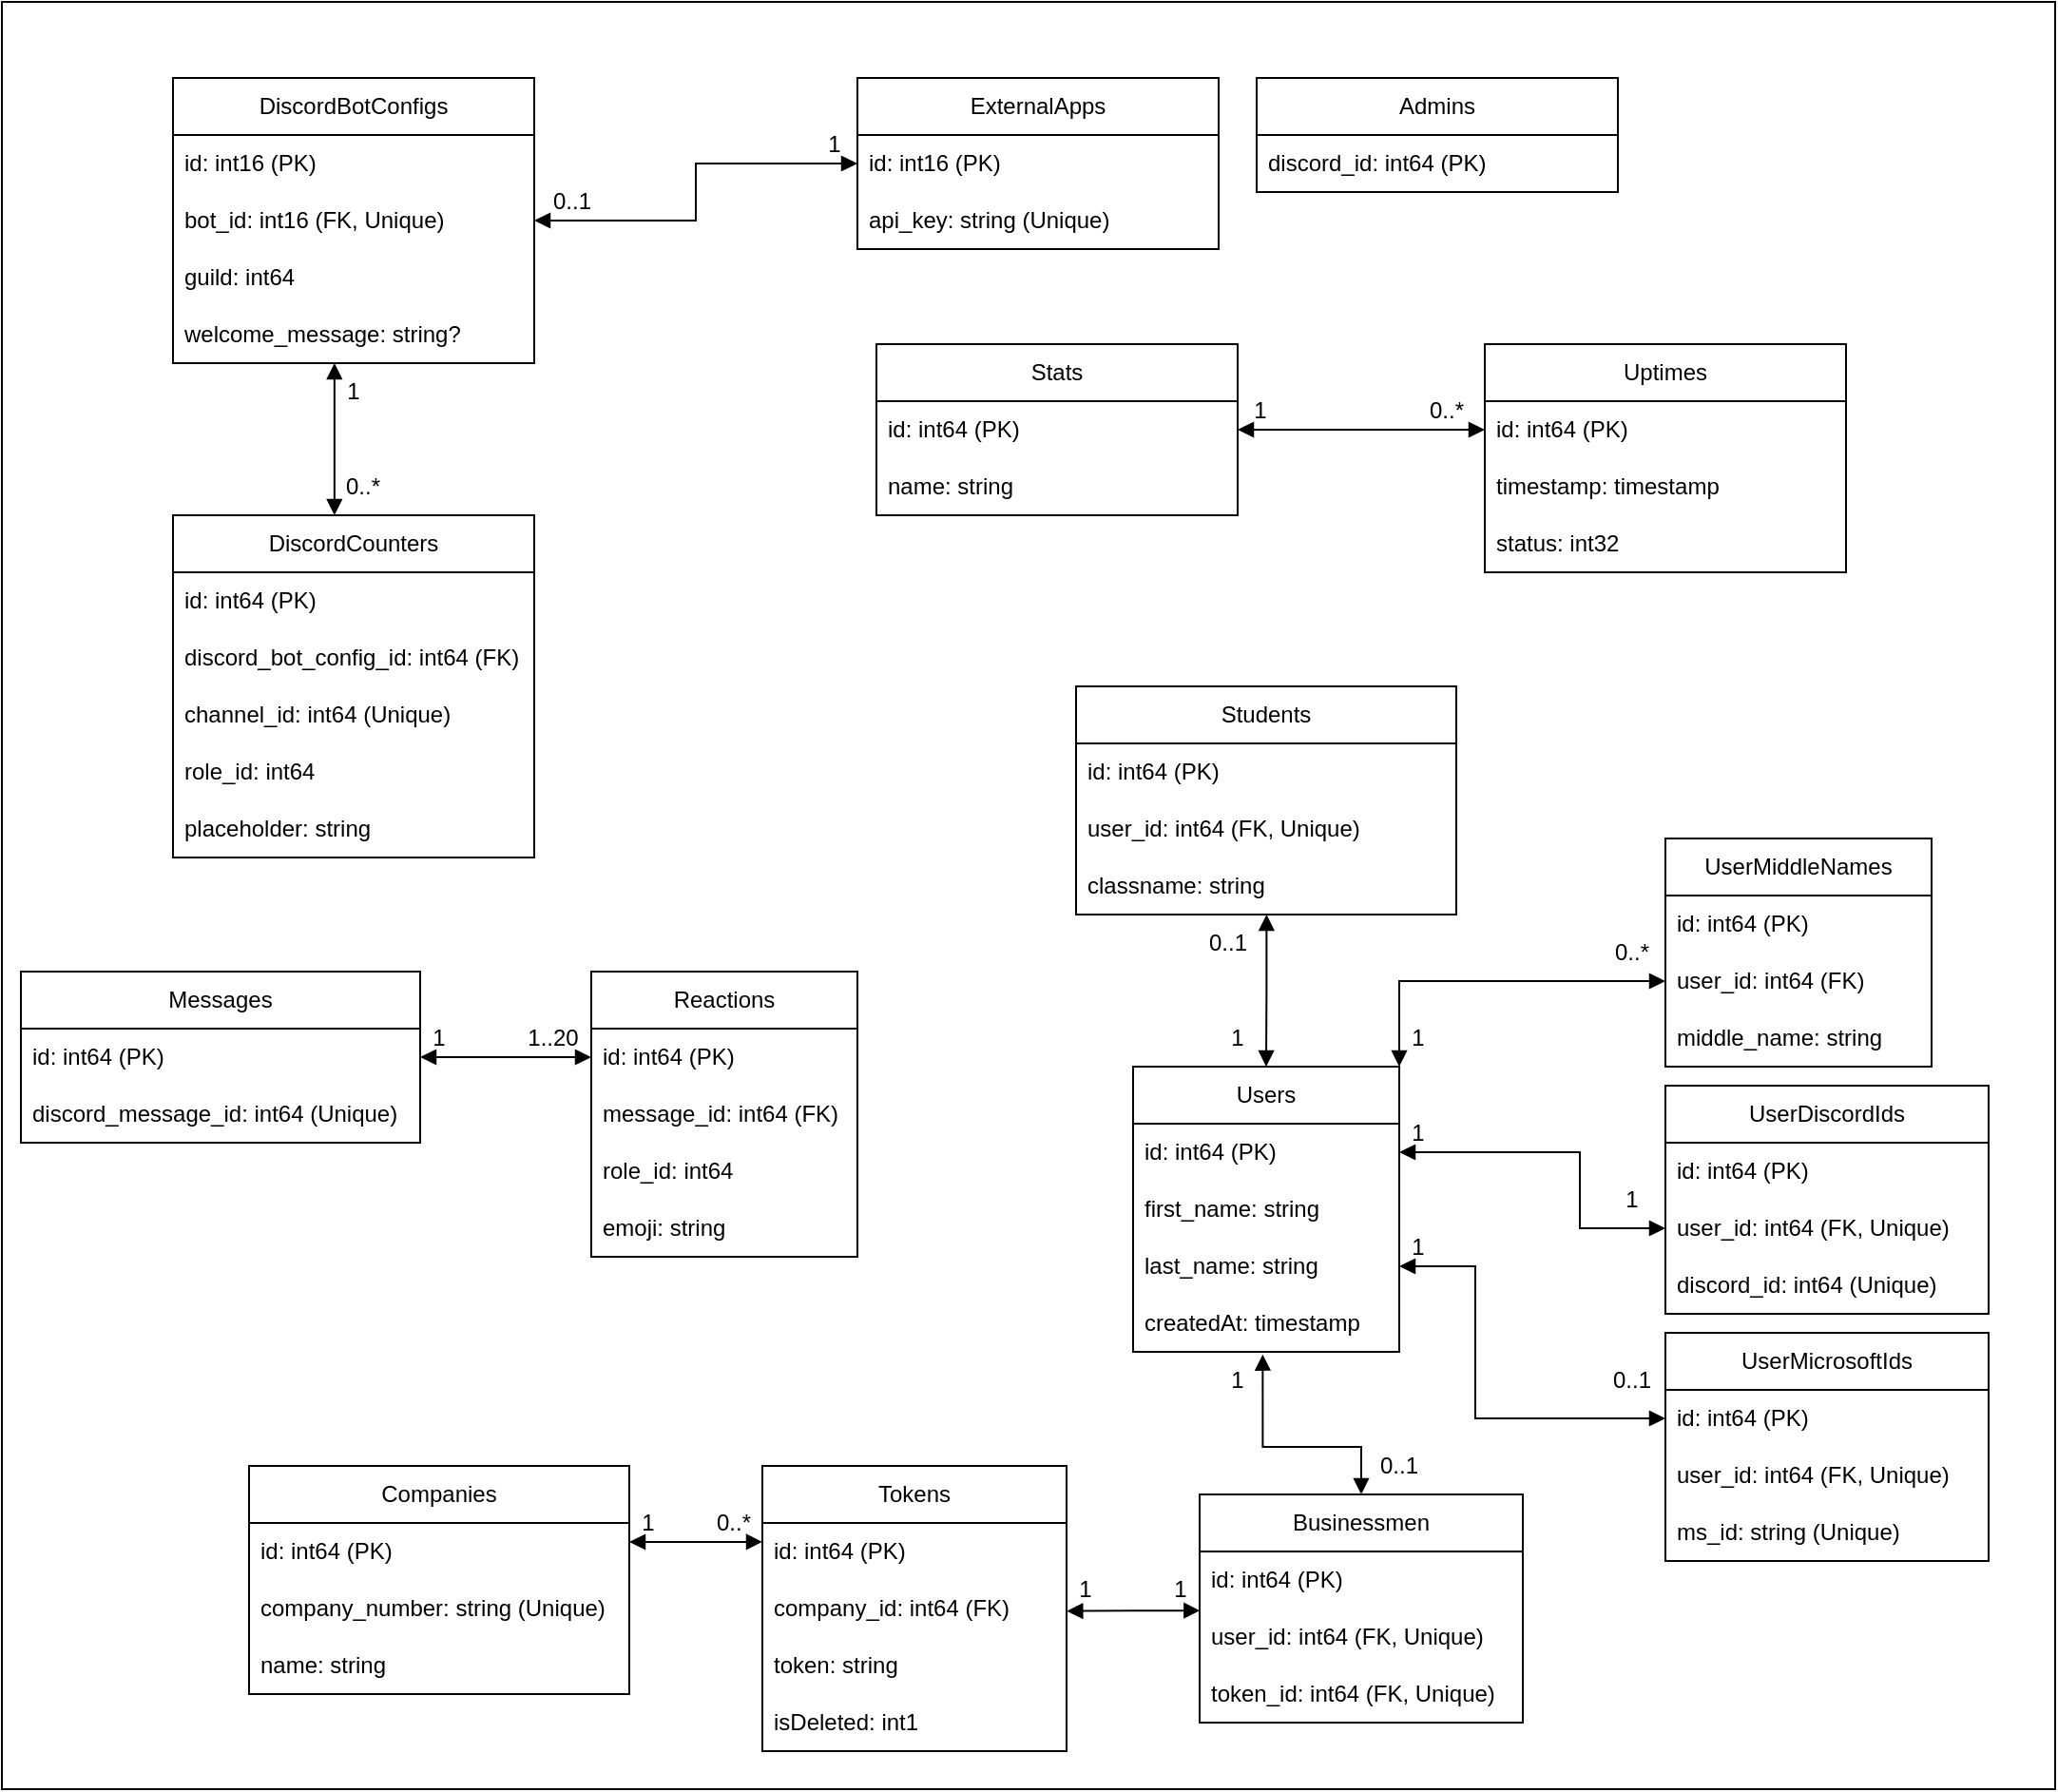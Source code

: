 <mxfile version="24.7.8">
  <diagram id="C5RBs43oDa-KdzZeNtuy" name="Page-1">
    <mxGraphModel dx="1793" dy="1045" grid="1" gridSize="10" guides="1" tooltips="1" connect="1" arrows="1" fold="1" page="1" pageScale="1" pageWidth="827" pageHeight="1169" math="0" shadow="0">
      <root>
        <mxCell id="WIyWlLk6GJQsqaUBKTNV-0" />
        <mxCell id="WIyWlLk6GJQsqaUBKTNV-1" parent="WIyWlLk6GJQsqaUBKTNV-0" />
        <mxCell id="kIU9_-_J0z3s3uUPVniL-8" value="" style="group" vertex="1" connectable="0" parent="WIyWlLk6GJQsqaUBKTNV-1">
          <mxGeometry width="1080" height="940" as="geometry" />
        </mxCell>
        <mxCell id="kIU9_-_J0z3s3uUPVniL-7" value="" style="rounded=0;whiteSpace=wrap;html=1;movable=1;resizable=1;rotatable=1;deletable=1;editable=1;locked=0;connectable=1;" vertex="1" parent="kIU9_-_J0z3s3uUPVniL-8">
          <mxGeometry width="1080" height="940" as="geometry" />
        </mxCell>
        <mxCell id="j6Cu4bJi-iewZLwyGf81-4" value="DiscordBotConfigs" style="swimlane;fontStyle=0;childLayout=stackLayout;horizontal=1;startSize=30;horizontalStack=0;resizeParent=1;resizeParentMax=0;resizeLast=0;collapsible=1;marginBottom=0;whiteSpace=wrap;html=1;movable=1;resizable=1;rotatable=1;deletable=1;editable=1;locked=0;connectable=1;" parent="kIU9_-_J0z3s3uUPVniL-8" vertex="1">
          <mxGeometry x="90" y="40" width="190" height="150" as="geometry" />
        </mxCell>
        <mxCell id="pV0bqbgb6ALePPoNwosy-52" value="id: int16 (PK)" style="text;strokeColor=none;fillColor=none;align=left;verticalAlign=middle;spacingLeft=4;spacingRight=4;overflow=hidden;points=[[0,0.5],[1,0.5]];portConstraint=eastwest;rotatable=1;whiteSpace=wrap;html=1;movable=1;resizable=1;deletable=1;editable=1;locked=0;connectable=1;" parent="j6Cu4bJi-iewZLwyGf81-4" vertex="1">
          <mxGeometry y="30" width="190" height="30" as="geometry" />
        </mxCell>
        <mxCell id="j6Cu4bJi-iewZLwyGf81-14" value="bot_id: int16 (FK, Unique)" style="text;strokeColor=none;fillColor=none;align=left;verticalAlign=middle;spacingLeft=4;spacingRight=4;overflow=hidden;points=[[0,0.5],[1,0.5]];portConstraint=eastwest;rotatable=1;whiteSpace=wrap;html=1;movable=1;resizable=1;deletable=1;editable=1;locked=0;connectable=1;" parent="j6Cu4bJi-iewZLwyGf81-4" vertex="1">
          <mxGeometry y="60" width="190" height="30" as="geometry" />
        </mxCell>
        <mxCell id="j6Cu4bJi-iewZLwyGf81-5" value="guild: int64" style="text;strokeColor=none;fillColor=none;align=left;verticalAlign=middle;spacingLeft=4;spacingRight=4;overflow=hidden;points=[[0,0.5],[1,0.5]];portConstraint=eastwest;rotatable=1;whiteSpace=wrap;html=1;movable=1;resizable=1;deletable=1;editable=1;locked=0;connectable=1;" parent="j6Cu4bJi-iewZLwyGf81-4" vertex="1">
          <mxGeometry y="90" width="190" height="30" as="geometry" />
        </mxCell>
        <mxCell id="j6Cu4bJi-iewZLwyGf81-19" value="welcome_message: string?" style="text;strokeColor=none;fillColor=none;align=left;verticalAlign=middle;spacingLeft=4;spacingRight=4;overflow=hidden;points=[[0,0.5],[1,0.5]];portConstraint=eastwest;rotatable=1;whiteSpace=wrap;html=1;movable=1;resizable=1;deletable=1;editable=1;locked=0;connectable=1;" parent="j6Cu4bJi-iewZLwyGf81-4" vertex="1">
          <mxGeometry y="120" width="190" height="30" as="geometry" />
        </mxCell>
        <mxCell id="j6Cu4bJi-iewZLwyGf81-8" value="ExternalApps" style="swimlane;fontStyle=0;childLayout=stackLayout;horizontal=1;startSize=30;horizontalStack=0;resizeParent=1;resizeParentMax=0;resizeLast=0;collapsible=1;marginBottom=0;whiteSpace=wrap;html=1;movable=1;resizable=1;rotatable=1;deletable=1;editable=1;locked=0;connectable=1;" parent="kIU9_-_J0z3s3uUPVniL-8" vertex="1">
          <mxGeometry x="450" y="40" width="190" height="90" as="geometry" />
        </mxCell>
        <mxCell id="j6Cu4bJi-iewZLwyGf81-10" value="id: int16 (PK)" style="text;strokeColor=none;fillColor=none;align=left;verticalAlign=middle;spacingLeft=4;spacingRight=4;overflow=hidden;points=[[0,0.5],[1,0.5]];portConstraint=eastwest;rotatable=1;whiteSpace=wrap;html=1;movable=1;resizable=1;deletable=1;editable=1;locked=0;connectable=1;" parent="j6Cu4bJi-iewZLwyGf81-8" vertex="1">
          <mxGeometry y="30" width="190" height="30" as="geometry" />
        </mxCell>
        <mxCell id="j6Cu4bJi-iewZLwyGf81-18" value="api_key: string (Unique)" style="text;strokeColor=none;fillColor=none;align=left;verticalAlign=middle;spacingLeft=4;spacingRight=4;overflow=hidden;points=[[0,0.5],[1,0.5]];portConstraint=eastwest;rotatable=1;whiteSpace=wrap;html=1;movable=1;resizable=1;deletable=1;editable=1;locked=0;connectable=1;" parent="j6Cu4bJi-iewZLwyGf81-8" vertex="1">
          <mxGeometry y="60" width="190" height="30" as="geometry" />
        </mxCell>
        <mxCell id="j6Cu4bJi-iewZLwyGf81-15" style="edgeStyle=orthogonalEdgeStyle;rounded=0;orthogonalLoop=1;jettySize=auto;html=1;exitX=1;exitY=0.5;exitDx=0;exitDy=0;entryX=0;entryY=0.5;entryDx=0;entryDy=0;startArrow=block;startFill=1;endArrow=block;endFill=1;movable=1;resizable=1;rotatable=1;deletable=1;editable=1;locked=0;connectable=1;" parent="kIU9_-_J0z3s3uUPVniL-8" source="j6Cu4bJi-iewZLwyGf81-14" target="j6Cu4bJi-iewZLwyGf81-10" edge="1">
          <mxGeometry relative="1" as="geometry" />
        </mxCell>
        <mxCell id="j6Cu4bJi-iewZLwyGf81-16" value="0..1" style="text;html=1;align=center;verticalAlign=middle;whiteSpace=wrap;rounded=0;movable=1;resizable=1;rotatable=1;deletable=1;editable=1;locked=0;connectable=1;" parent="kIU9_-_J0z3s3uUPVniL-8" vertex="1">
          <mxGeometry x="280" y="90" width="40" height="30" as="geometry" />
        </mxCell>
        <mxCell id="j6Cu4bJi-iewZLwyGf81-17" value="1" style="text;html=1;align=center;verticalAlign=middle;whiteSpace=wrap;rounded=0;movable=1;resizable=1;rotatable=1;deletable=1;editable=1;locked=0;connectable=1;" parent="kIU9_-_J0z3s3uUPVniL-8" vertex="1">
          <mxGeometry x="426" y="60" width="24" height="30" as="geometry" />
        </mxCell>
        <mxCell id="j6Cu4bJi-iewZLwyGf81-20" value="Students" style="swimlane;fontStyle=0;childLayout=stackLayout;horizontal=1;startSize=30;horizontalStack=0;resizeParent=1;resizeParentMax=0;resizeLast=0;collapsible=1;marginBottom=0;whiteSpace=wrap;html=1;movable=1;resizable=1;rotatable=1;deletable=1;editable=1;locked=0;connectable=1;" parent="kIU9_-_J0z3s3uUPVniL-8" vertex="1">
          <mxGeometry x="565" y="360" width="200" height="120" as="geometry" />
        </mxCell>
        <mxCell id="j6Cu4bJi-iewZLwyGf81-21" value="id: int64 (PK)" style="text;strokeColor=none;fillColor=none;align=left;verticalAlign=middle;spacingLeft=4;spacingRight=4;overflow=hidden;points=[[0,0.5],[1,0.5]];portConstraint=eastwest;rotatable=1;whiteSpace=wrap;html=1;movable=1;resizable=1;deletable=1;editable=1;locked=0;connectable=1;" parent="j6Cu4bJi-iewZLwyGf81-20" vertex="1">
          <mxGeometry y="30" width="200" height="30" as="geometry" />
        </mxCell>
        <mxCell id="pV0bqbgb6ALePPoNwosy-53" value="user_id: int64 (FK, Unique)" style="text;strokeColor=none;fillColor=none;align=left;verticalAlign=middle;spacingLeft=4;spacingRight=4;overflow=hidden;points=[[0,0.5],[1,0.5]];portConstraint=eastwest;rotatable=1;whiteSpace=wrap;html=1;movable=1;resizable=1;deletable=1;editable=1;locked=0;connectable=1;" parent="j6Cu4bJi-iewZLwyGf81-20" vertex="1">
          <mxGeometry y="60" width="200" height="30" as="geometry" />
        </mxCell>
        <mxCell id="j6Cu4bJi-iewZLwyGf81-22" value="classname: string" style="text;strokeColor=none;fillColor=none;align=left;verticalAlign=middle;spacingLeft=4;spacingRight=4;overflow=hidden;points=[[0,0.5],[1,0.5]];portConstraint=eastwest;rotatable=1;whiteSpace=wrap;html=1;movable=1;resizable=1;deletable=1;editable=1;locked=0;connectable=1;" parent="j6Cu4bJi-iewZLwyGf81-20" vertex="1">
          <mxGeometry y="90" width="200" height="30" as="geometry" />
        </mxCell>
        <mxCell id="hX-AtoLMKhMo5tliIMxX-0" value="Reactions" style="swimlane;fontStyle=0;childLayout=stackLayout;horizontal=1;startSize=30;horizontalStack=0;resizeParent=1;resizeParentMax=0;resizeLast=0;collapsible=1;marginBottom=0;whiteSpace=wrap;html=1;movable=1;resizable=1;rotatable=1;deletable=1;editable=1;locked=0;connectable=1;" parent="kIU9_-_J0z3s3uUPVniL-8" vertex="1">
          <mxGeometry x="310" y="510" width="140" height="150" as="geometry" />
        </mxCell>
        <mxCell id="hX-AtoLMKhMo5tliIMxX-8" value="id: int64 (PK)" style="text;strokeColor=none;fillColor=none;align=left;verticalAlign=middle;spacingLeft=4;spacingRight=4;overflow=hidden;points=[[0,0.5],[1,0.5]];portConstraint=eastwest;rotatable=1;whiteSpace=wrap;html=1;movable=1;resizable=1;deletable=1;editable=1;locked=0;connectable=1;" parent="hX-AtoLMKhMo5tliIMxX-0" vertex="1">
          <mxGeometry y="30" width="140" height="30" as="geometry" />
        </mxCell>
        <mxCell id="pV0bqbgb6ALePPoNwosy-54" value="message_id: int64 (FK)" style="text;strokeColor=none;fillColor=none;align=left;verticalAlign=middle;spacingLeft=4;spacingRight=4;overflow=hidden;points=[[0,0.5],[1,0.5]];portConstraint=eastwest;rotatable=1;whiteSpace=wrap;html=1;movable=1;resizable=1;deletable=1;editable=1;locked=0;connectable=1;" parent="hX-AtoLMKhMo5tliIMxX-0" vertex="1">
          <mxGeometry y="60" width="140" height="30" as="geometry" />
        </mxCell>
        <mxCell id="pV0bqbgb6ALePPoNwosy-49" value="role_id: int64" style="text;strokeColor=none;fillColor=none;align=left;verticalAlign=middle;spacingLeft=4;spacingRight=4;overflow=hidden;points=[[0,0.5],[1,0.5]];portConstraint=eastwest;rotatable=1;whiteSpace=wrap;html=1;movable=1;resizable=1;deletable=1;editable=1;locked=0;connectable=1;" parent="hX-AtoLMKhMo5tliIMxX-0" vertex="1">
          <mxGeometry y="90" width="140" height="30" as="geometry" />
        </mxCell>
        <mxCell id="hX-AtoLMKhMo5tliIMxX-1" value="emoji: string" style="text;strokeColor=none;fillColor=none;align=left;verticalAlign=middle;spacingLeft=4;spacingRight=4;overflow=hidden;points=[[0,0.5],[1,0.5]];portConstraint=eastwest;rotatable=1;whiteSpace=wrap;html=1;movable=1;resizable=1;deletable=1;editable=1;locked=0;connectable=1;" parent="hX-AtoLMKhMo5tliIMxX-0" vertex="1">
          <mxGeometry y="120" width="140" height="30" as="geometry" />
        </mxCell>
        <mxCell id="hX-AtoLMKhMo5tliIMxX-9" style="edgeStyle=orthogonalEdgeStyle;rounded=0;orthogonalLoop=1;jettySize=auto;html=1;entryX=1;entryY=0.5;entryDx=0;entryDy=0;exitX=0;exitY=0.5;exitDx=0;exitDy=0;endArrow=block;endFill=1;startArrow=block;startFill=1;movable=1;resizable=1;rotatable=1;deletable=1;editable=1;locked=0;connectable=1;" parent="kIU9_-_J0z3s3uUPVniL-8" source="hX-AtoLMKhMo5tliIMxX-8" target="pV0bqbgb6ALePPoNwosy-42" edge="1">
          <mxGeometry relative="1" as="geometry">
            <mxPoint x="310" y="645" as="sourcePoint" />
            <mxPoint x="240" y="555" as="targetPoint" />
          </mxGeometry>
        </mxCell>
        <mxCell id="hX-AtoLMKhMo5tliIMxX-17" value="Companies" style="swimlane;fontStyle=0;childLayout=stackLayout;horizontal=1;startSize=30;horizontalStack=0;resizeParent=1;resizeParentMax=0;resizeLast=0;collapsible=1;marginBottom=0;whiteSpace=wrap;html=1;movable=1;resizable=1;rotatable=1;deletable=1;editable=1;locked=0;connectable=1;" parent="kIU9_-_J0z3s3uUPVniL-8" vertex="1">
          <mxGeometry x="130" y="770" width="200" height="120" as="geometry" />
        </mxCell>
        <mxCell id="hX-AtoLMKhMo5tliIMxX-18" value="id: int64 (PK)" style="text;strokeColor=none;fillColor=none;align=left;verticalAlign=middle;spacingLeft=4;spacingRight=4;overflow=hidden;points=[[0,0.5],[1,0.5]];portConstraint=eastwest;rotatable=1;whiteSpace=wrap;html=1;movable=1;resizable=1;deletable=1;editable=1;locked=0;connectable=1;" parent="hX-AtoLMKhMo5tliIMxX-17" vertex="1">
          <mxGeometry y="30" width="200" height="30" as="geometry" />
        </mxCell>
        <mxCell id="hX-AtoLMKhMo5tliIMxX-20" value="company_number: string (Unique)" style="text;strokeColor=none;fillColor=none;align=left;verticalAlign=middle;spacingLeft=4;spacingRight=4;overflow=hidden;points=[[0,0.5],[1,0.5]];portConstraint=eastwest;rotatable=1;whiteSpace=wrap;html=1;movable=1;resizable=1;deletable=1;editable=1;locked=0;connectable=1;" parent="hX-AtoLMKhMo5tliIMxX-17" vertex="1">
          <mxGeometry y="60" width="200" height="30" as="geometry" />
        </mxCell>
        <mxCell id="pV0bqbgb6ALePPoNwosy-15" value="name: string" style="text;strokeColor=none;fillColor=none;align=left;verticalAlign=middle;spacingLeft=4;spacingRight=4;overflow=hidden;points=[[0,0.5],[1,0.5]];portConstraint=eastwest;rotatable=1;whiteSpace=wrap;html=1;movable=1;resizable=1;deletable=1;editable=1;locked=0;connectable=1;" parent="hX-AtoLMKhMo5tliIMxX-17" vertex="1">
          <mxGeometry y="90" width="200" height="30" as="geometry" />
        </mxCell>
        <mxCell id="hX-AtoLMKhMo5tliIMxX-27" value="Users" style="swimlane;fontStyle=0;childLayout=stackLayout;horizontal=1;startSize=30;horizontalStack=0;resizeParent=1;resizeParentMax=0;resizeLast=0;collapsible=1;marginBottom=0;whiteSpace=wrap;html=1;movable=1;resizable=1;rotatable=1;deletable=1;editable=1;locked=0;connectable=1;" parent="kIU9_-_J0z3s3uUPVniL-8" vertex="1">
          <mxGeometry x="595" y="560" width="140" height="150" as="geometry" />
        </mxCell>
        <mxCell id="hX-AtoLMKhMo5tliIMxX-28" value="id: int64 (PK)" style="text;strokeColor=none;fillColor=none;align=left;verticalAlign=middle;spacingLeft=4;spacingRight=4;overflow=hidden;points=[[0,0.5],[1,0.5]];portConstraint=eastwest;rotatable=1;whiteSpace=wrap;html=1;movable=1;resizable=1;deletable=1;editable=1;locked=0;connectable=1;" parent="hX-AtoLMKhMo5tliIMxX-27" vertex="1">
          <mxGeometry y="30" width="140" height="30" as="geometry" />
        </mxCell>
        <mxCell id="hX-AtoLMKhMo5tliIMxX-29" value="first_name: string" style="text;strokeColor=none;fillColor=none;align=left;verticalAlign=middle;spacingLeft=4;spacingRight=4;overflow=hidden;points=[[0,0.5],[1,0.5]];portConstraint=eastwest;rotatable=1;whiteSpace=wrap;html=1;movable=1;resizable=1;deletable=1;editable=1;locked=0;connectable=1;" parent="hX-AtoLMKhMo5tliIMxX-27" vertex="1">
          <mxGeometry y="60" width="140" height="30" as="geometry" />
        </mxCell>
        <mxCell id="hX-AtoLMKhMo5tliIMxX-30" value="last_name: string" style="text;strokeColor=none;fillColor=none;align=left;verticalAlign=middle;spacingLeft=4;spacingRight=4;overflow=hidden;points=[[0,0.5],[1,0.5]];portConstraint=eastwest;rotatable=1;whiteSpace=wrap;html=1;movable=1;resizable=1;deletable=1;editable=1;locked=0;connectable=1;" parent="hX-AtoLMKhMo5tliIMxX-27" vertex="1">
          <mxGeometry y="90" width="140" height="30" as="geometry" />
        </mxCell>
        <mxCell id="pV0bqbgb6ALePPoNwosy-60" value="createdAt: timestamp" style="text;strokeColor=none;fillColor=none;align=left;verticalAlign=middle;spacingLeft=4;spacingRight=4;overflow=hidden;points=[[0,0.5],[1,0.5]];portConstraint=eastwest;rotatable=1;whiteSpace=wrap;html=1;movable=1;resizable=1;deletable=1;editable=1;locked=0;connectable=1;" parent="hX-AtoLMKhMo5tliIMxX-27" vertex="1">
          <mxGeometry y="120" width="140" height="30" as="geometry" />
        </mxCell>
        <mxCell id="hX-AtoLMKhMo5tliIMxX-31" value="Businessmen" style="swimlane;fontStyle=0;childLayout=stackLayout;horizontal=1;startSize=30;horizontalStack=0;resizeParent=1;resizeParentMax=0;resizeLast=0;collapsible=1;marginBottom=0;whiteSpace=wrap;html=1;movable=1;resizable=1;rotatable=1;deletable=1;editable=1;locked=0;connectable=1;" parent="kIU9_-_J0z3s3uUPVniL-8" vertex="1">
          <mxGeometry x="630" y="785" width="170" height="120" as="geometry" />
        </mxCell>
        <mxCell id="hX-AtoLMKhMo5tliIMxX-32" value="id: int64 (PK)" style="text;strokeColor=none;fillColor=none;align=left;verticalAlign=middle;spacingLeft=4;spacingRight=4;overflow=hidden;points=[[0,0.5],[1,0.5]];portConstraint=eastwest;rotatable=1;whiteSpace=wrap;html=1;movable=1;resizable=1;deletable=1;editable=1;locked=0;connectable=1;" parent="hX-AtoLMKhMo5tliIMxX-31" vertex="1">
          <mxGeometry y="30" width="170" height="30" as="geometry" />
        </mxCell>
        <mxCell id="hX-AtoLMKhMo5tliIMxX-34" value="user_id: int64 (FK, Unique)" style="text;strokeColor=none;fillColor=none;align=left;verticalAlign=middle;spacingLeft=4;spacingRight=4;overflow=hidden;points=[[0,0.5],[1,0.5]];portConstraint=eastwest;rotatable=1;whiteSpace=wrap;html=1;movable=1;resizable=1;deletable=1;editable=1;locked=0;connectable=1;" parent="hX-AtoLMKhMo5tliIMxX-31" vertex="1">
          <mxGeometry y="60" width="170" height="30" as="geometry" />
        </mxCell>
        <mxCell id="pV0bqbgb6ALePPoNwosy-55" value="token_id: int64 (FK, Unique)" style="text;strokeColor=none;fillColor=none;align=left;verticalAlign=middle;spacingLeft=4;spacingRight=4;overflow=hidden;points=[[0,0.5],[1,0.5]];portConstraint=eastwest;rotatable=1;whiteSpace=wrap;html=1;movable=1;resizable=1;deletable=1;editable=1;locked=0;connectable=1;" parent="hX-AtoLMKhMo5tliIMxX-31" vertex="1">
          <mxGeometry y="90" width="170" height="30" as="geometry" />
        </mxCell>
        <mxCell id="pV0bqbgb6ALePPoNwosy-0" value="UserMiddleNames" style="swimlane;fontStyle=0;childLayout=stackLayout;horizontal=1;startSize=30;horizontalStack=0;resizeParent=1;resizeParentMax=0;resizeLast=0;collapsible=1;marginBottom=0;whiteSpace=wrap;html=1;movable=1;resizable=1;rotatable=1;deletable=1;editable=1;locked=0;connectable=1;" parent="kIU9_-_J0z3s3uUPVniL-8" vertex="1">
          <mxGeometry x="875" y="440" width="140" height="120" as="geometry" />
        </mxCell>
        <mxCell id="pV0bqbgb6ALePPoNwosy-1" value="id: int64 (PK)" style="text;strokeColor=none;fillColor=none;align=left;verticalAlign=middle;spacingLeft=4;spacingRight=4;overflow=hidden;points=[[0,0.5],[1,0.5]];portConstraint=eastwest;rotatable=1;whiteSpace=wrap;html=1;movable=1;resizable=1;deletable=1;editable=1;locked=0;connectable=1;" parent="pV0bqbgb6ALePPoNwosy-0" vertex="1">
          <mxGeometry y="30" width="140" height="30" as="geometry" />
        </mxCell>
        <mxCell id="pV0bqbgb6ALePPoNwosy-2" value="user_id: int64 (FK)" style="text;strokeColor=none;fillColor=none;align=left;verticalAlign=middle;spacingLeft=4;spacingRight=4;overflow=hidden;points=[[0,0.5],[1,0.5]];portConstraint=eastwest;rotatable=1;whiteSpace=wrap;html=1;movable=1;resizable=1;deletable=1;editable=1;locked=0;connectable=1;" parent="pV0bqbgb6ALePPoNwosy-0" vertex="1">
          <mxGeometry y="60" width="140" height="30" as="geometry" />
        </mxCell>
        <mxCell id="pV0bqbgb6ALePPoNwosy-3" value="middle_name: string" style="text;strokeColor=none;fillColor=none;align=left;verticalAlign=middle;spacingLeft=4;spacingRight=4;overflow=hidden;points=[[0,0.5],[1,0.5]];portConstraint=eastwest;rotatable=1;whiteSpace=wrap;html=1;movable=1;resizable=1;deletable=1;editable=1;locked=0;connectable=1;" parent="pV0bqbgb6ALePPoNwosy-0" vertex="1">
          <mxGeometry y="90" width="140" height="30" as="geometry" />
        </mxCell>
        <mxCell id="pV0bqbgb6ALePPoNwosy-5" value="UserDiscordIds" style="swimlane;fontStyle=0;childLayout=stackLayout;horizontal=1;startSize=30;horizontalStack=0;resizeParent=1;resizeParentMax=0;resizeLast=0;collapsible=1;marginBottom=0;whiteSpace=wrap;html=1;movable=1;resizable=1;rotatable=1;deletable=1;editable=1;locked=0;connectable=1;" parent="kIU9_-_J0z3s3uUPVniL-8" vertex="1">
          <mxGeometry x="875" y="570" width="170" height="120" as="geometry" />
        </mxCell>
        <mxCell id="pV0bqbgb6ALePPoNwosy-6" value="id: int64 (PK)" style="text;strokeColor=none;fillColor=none;align=left;verticalAlign=middle;spacingLeft=4;spacingRight=4;overflow=hidden;points=[[0,0.5],[1,0.5]];portConstraint=eastwest;rotatable=1;whiteSpace=wrap;html=1;movable=1;resizable=1;deletable=1;editable=1;locked=0;connectable=1;" parent="pV0bqbgb6ALePPoNwosy-5" vertex="1">
          <mxGeometry y="30" width="170" height="30" as="geometry" />
        </mxCell>
        <mxCell id="pV0bqbgb6ALePPoNwosy-7" value="user_id: int64 (FK, Unique)" style="text;strokeColor=none;fillColor=none;align=left;verticalAlign=middle;spacingLeft=4;spacingRight=4;overflow=hidden;points=[[0,0.5],[1,0.5]];portConstraint=eastwest;rotatable=1;whiteSpace=wrap;html=1;movable=1;resizable=1;deletable=1;editable=1;locked=0;connectable=1;" parent="pV0bqbgb6ALePPoNwosy-5" vertex="1">
          <mxGeometry y="60" width="170" height="30" as="geometry" />
        </mxCell>
        <mxCell id="pV0bqbgb6ALePPoNwosy-8" value="discord_id: int64 (Unique)" style="text;strokeColor=none;fillColor=none;align=left;verticalAlign=middle;spacingLeft=4;spacingRight=4;overflow=hidden;points=[[0,0.5],[1,0.5]];portConstraint=eastwest;rotatable=1;whiteSpace=wrap;html=1;movable=1;resizable=1;deletable=1;editable=1;locked=0;connectable=1;" parent="pV0bqbgb6ALePPoNwosy-5" vertex="1">
          <mxGeometry y="90" width="170" height="30" as="geometry" />
        </mxCell>
        <mxCell id="pV0bqbgb6ALePPoNwosy-9" value="UserMicrosoftIds" style="swimlane;fontStyle=0;childLayout=stackLayout;horizontal=1;startSize=30;horizontalStack=0;resizeParent=1;resizeParentMax=0;resizeLast=0;collapsible=1;marginBottom=0;whiteSpace=wrap;html=1;movable=1;resizable=1;rotatable=1;deletable=1;editable=1;locked=0;connectable=1;" parent="kIU9_-_J0z3s3uUPVniL-8" vertex="1">
          <mxGeometry x="875" y="700" width="170" height="120" as="geometry" />
        </mxCell>
        <mxCell id="pV0bqbgb6ALePPoNwosy-10" value="id: int64 (PK)" style="text;strokeColor=none;fillColor=none;align=left;verticalAlign=middle;spacingLeft=4;spacingRight=4;overflow=hidden;points=[[0,0.5],[1,0.5]];portConstraint=eastwest;rotatable=1;whiteSpace=wrap;html=1;movable=1;resizable=1;deletable=1;editable=1;locked=0;connectable=1;" parent="pV0bqbgb6ALePPoNwosy-9" vertex="1">
          <mxGeometry y="30" width="170" height="30" as="geometry" />
        </mxCell>
        <mxCell id="pV0bqbgb6ALePPoNwosy-11" value="user_id: int64 (FK, Unique)" style="text;strokeColor=none;fillColor=none;align=left;verticalAlign=middle;spacingLeft=4;spacingRight=4;overflow=hidden;points=[[0,0.5],[1,0.5]];portConstraint=eastwest;rotatable=1;whiteSpace=wrap;html=1;movable=1;resizable=1;deletable=1;editable=1;locked=0;connectable=1;" parent="pV0bqbgb6ALePPoNwosy-9" vertex="1">
          <mxGeometry y="60" width="170" height="30" as="geometry" />
        </mxCell>
        <mxCell id="pV0bqbgb6ALePPoNwosy-12" value="ms_id: string (Unique)" style="text;strokeColor=none;fillColor=none;align=left;verticalAlign=middle;spacingLeft=4;spacingRight=4;overflow=hidden;points=[[0,0.5],[1,0.5]];portConstraint=eastwest;rotatable=1;whiteSpace=wrap;html=1;movable=1;resizable=1;deletable=1;editable=1;locked=0;connectable=1;" parent="pV0bqbgb6ALePPoNwosy-9" vertex="1">
          <mxGeometry y="90" width="170" height="30" as="geometry" />
        </mxCell>
        <mxCell id="pV0bqbgb6ALePPoNwosy-17" value="Tokens" style="swimlane;fontStyle=0;childLayout=stackLayout;horizontal=1;startSize=30;horizontalStack=0;resizeParent=1;resizeParentMax=0;resizeLast=0;collapsible=1;marginBottom=0;whiteSpace=wrap;html=1;movable=1;resizable=1;rotatable=1;deletable=1;editable=1;locked=0;connectable=1;" parent="kIU9_-_J0z3s3uUPVniL-8" vertex="1">
          <mxGeometry x="400" y="770" width="160" height="150" as="geometry" />
        </mxCell>
        <mxCell id="pV0bqbgb6ALePPoNwosy-18" value="id: int64 (PK)" style="text;strokeColor=none;fillColor=none;align=left;verticalAlign=middle;spacingLeft=4;spacingRight=4;overflow=hidden;points=[[0,0.5],[1,0.5]];portConstraint=eastwest;rotatable=1;whiteSpace=wrap;html=1;movable=1;resizable=1;deletable=1;editable=1;locked=0;connectable=1;" parent="pV0bqbgb6ALePPoNwosy-17" vertex="1">
          <mxGeometry y="30" width="160" height="30" as="geometry" />
        </mxCell>
        <mxCell id="pV0bqbgb6ALePPoNwosy-56" value="company_id: int64 (FK)" style="text;strokeColor=none;fillColor=none;align=left;verticalAlign=middle;spacingLeft=4;spacingRight=4;overflow=hidden;points=[[0,0.5],[1,0.5]];portConstraint=eastwest;rotatable=1;whiteSpace=wrap;html=1;movable=1;resizable=1;deletable=1;editable=1;locked=0;connectable=1;" parent="pV0bqbgb6ALePPoNwosy-17" vertex="1">
          <mxGeometry y="60" width="160" height="30" as="geometry" />
        </mxCell>
        <mxCell id="pV0bqbgb6ALePPoNwosy-20" value="token: string" style="text;strokeColor=none;fillColor=none;align=left;verticalAlign=middle;spacingLeft=4;spacingRight=4;overflow=hidden;points=[[0,0.5],[1,0.5]];portConstraint=eastwest;rotatable=1;whiteSpace=wrap;html=1;movable=1;resizable=1;deletable=1;editable=1;locked=0;connectable=1;" parent="pV0bqbgb6ALePPoNwosy-17" vertex="1">
          <mxGeometry y="90" width="160" height="30" as="geometry" />
        </mxCell>
        <mxCell id="pV0bqbgb6ALePPoNwosy-21" value="isDeleted: int1" style="text;strokeColor=none;fillColor=none;align=left;verticalAlign=middle;spacingLeft=4;spacingRight=4;overflow=hidden;points=[[0,0.5],[1,0.5]];portConstraint=eastwest;rotatable=1;whiteSpace=wrap;html=1;movable=1;resizable=1;deletable=1;editable=1;locked=0;connectable=1;" parent="pV0bqbgb6ALePPoNwosy-17" vertex="1">
          <mxGeometry y="120" width="160" height="30" as="geometry" />
        </mxCell>
        <mxCell id="pV0bqbgb6ALePPoNwosy-31" style="edgeStyle=orthogonalEdgeStyle;rounded=0;orthogonalLoop=1;jettySize=auto;html=1;endArrow=block;endFill=1;startArrow=block;startFill=1;exitX=0;exitY=0.333;exitDx=0;exitDy=0;exitPerimeter=0;movable=1;resizable=1;rotatable=1;deletable=1;editable=1;locked=0;connectable=1;" parent="kIU9_-_J0z3s3uUPVniL-8" source="pV0bqbgb6ALePPoNwosy-18" edge="1">
          <mxGeometry relative="1" as="geometry">
            <mxPoint x="395" y="810" as="sourcePoint" />
            <mxPoint x="330" y="810" as="targetPoint" />
          </mxGeometry>
        </mxCell>
        <mxCell id="pV0bqbgb6ALePPoNwosy-33" style="edgeStyle=orthogonalEdgeStyle;rounded=0;orthogonalLoop=1;jettySize=auto;html=1;endArrow=block;endFill=1;startArrow=block;startFill=1;entryX=1.001;entryY=0.544;entryDx=0;entryDy=0;exitX=0.001;exitY=0.037;exitDx=0;exitDy=0;exitPerimeter=0;entryPerimeter=0;movable=1;resizable=1;rotatable=1;deletable=1;editable=1;locked=0;connectable=1;" parent="kIU9_-_J0z3s3uUPVniL-8" source="hX-AtoLMKhMo5tliIMxX-34" target="pV0bqbgb6ALePPoNwosy-56" edge="1">
          <mxGeometry relative="1" as="geometry">
            <mxPoint x="610" y="860" as="sourcePoint" />
            <mxPoint x="496" y="1049.31" as="targetPoint" />
          </mxGeometry>
        </mxCell>
        <mxCell id="pV0bqbgb6ALePPoNwosy-35" style="edgeStyle=orthogonalEdgeStyle;rounded=0;orthogonalLoop=1;jettySize=auto;html=1;endArrow=block;endFill=1;startArrow=block;startFill=1;exitX=0.5;exitY=0;exitDx=0;exitDy=0;entryX=0.487;entryY=1.044;entryDx=0;entryDy=0;entryPerimeter=0;movable=1;resizable=1;rotatable=1;deletable=1;editable=1;locked=0;connectable=1;" parent="kIU9_-_J0z3s3uUPVniL-8" source="hX-AtoLMKhMo5tliIMxX-31" target="pV0bqbgb6ALePPoNwosy-60" edge="1">
          <mxGeometry relative="1" as="geometry">
            <mxPoint x="515" y="830" as="sourcePoint" />
            <mxPoint x="650" y="760" as="targetPoint" />
            <Array as="points">
              <mxPoint x="715" y="760" />
              <mxPoint x="663" y="760" />
            </Array>
          </mxGeometry>
        </mxCell>
        <mxCell id="pV0bqbgb6ALePPoNwosy-36" style="edgeStyle=orthogonalEdgeStyle;rounded=0;orthogonalLoop=1;jettySize=auto;html=1;endArrow=block;endFill=1;startArrow=block;startFill=1;entryX=1;entryY=0;entryDx=0;entryDy=0;exitX=0;exitY=0.5;exitDx=0;exitDy=0;movable=1;resizable=1;rotatable=1;deletable=1;editable=1;locked=0;connectable=1;" parent="kIU9_-_J0z3s3uUPVniL-8" source="pV0bqbgb6ALePPoNwosy-2" target="hX-AtoLMKhMo5tliIMxX-27" edge="1">
          <mxGeometry relative="1" as="geometry">
            <mxPoint x="515" y="830" as="sourcePoint" />
            <mxPoint x="426" y="830" as="targetPoint" />
          </mxGeometry>
        </mxCell>
        <mxCell id="pV0bqbgb6ALePPoNwosy-37" style="edgeStyle=orthogonalEdgeStyle;rounded=0;orthogonalLoop=1;jettySize=auto;html=1;endArrow=block;endFill=1;startArrow=block;startFill=1;entryX=1;entryY=0.5;entryDx=0;entryDy=0;exitX=0;exitY=0.5;exitDx=0;exitDy=0;movable=1;resizable=1;rotatable=1;deletable=1;editable=1;locked=0;connectable=1;" parent="kIU9_-_J0z3s3uUPVniL-8" source="pV0bqbgb6ALePPoNwosy-7" target="hX-AtoLMKhMo5tliIMxX-28" edge="1">
          <mxGeometry relative="1" as="geometry">
            <mxPoint x="885" y="525" as="sourcePoint" />
            <mxPoint x="745" y="600" as="targetPoint" />
            <Array as="points">
              <mxPoint x="830" y="645" />
              <mxPoint x="830" y="605" />
            </Array>
          </mxGeometry>
        </mxCell>
        <mxCell id="pV0bqbgb6ALePPoNwosy-38" style="edgeStyle=orthogonalEdgeStyle;rounded=0;orthogonalLoop=1;jettySize=auto;html=1;endArrow=block;endFill=1;startArrow=block;startFill=1;entryX=1;entryY=0.5;entryDx=0;entryDy=0;exitX=0;exitY=0.5;exitDx=0;exitDy=0;movable=1;resizable=1;rotatable=1;deletable=1;editable=1;locked=0;connectable=1;" parent="kIU9_-_J0z3s3uUPVniL-8" source="pV0bqbgb6ALePPoNwosy-10" target="hX-AtoLMKhMo5tliIMxX-30" edge="1">
          <mxGeometry relative="1" as="geometry">
            <mxPoint x="895" y="535" as="sourcePoint" />
            <mxPoint x="755" y="610" as="targetPoint" />
            <Array as="points">
              <mxPoint x="775" y="745" />
              <mxPoint x="775" y="665" />
            </Array>
          </mxGeometry>
        </mxCell>
        <mxCell id="pV0bqbgb6ALePPoNwosy-39" style="edgeStyle=orthogonalEdgeStyle;rounded=0;orthogonalLoop=1;jettySize=auto;html=1;endArrow=block;endFill=1;startArrow=block;startFill=1;entryX=0.5;entryY=0;entryDx=0;entryDy=0;exitX=0.501;exitY=1;exitDx=0;exitDy=0;exitPerimeter=0;movable=1;resizable=1;rotatable=1;deletable=1;editable=1;locked=0;connectable=1;" parent="kIU9_-_J0z3s3uUPVniL-8" source="j6Cu4bJi-iewZLwyGf81-22" target="hX-AtoLMKhMo5tliIMxX-27" edge="1">
          <mxGeometry relative="1" as="geometry">
            <mxPoint x="905" y="545" as="sourcePoint" />
            <mxPoint x="765" y="620" as="targetPoint" />
          </mxGeometry>
        </mxCell>
        <mxCell id="pV0bqbgb6ALePPoNwosy-41" value="Messages" style="swimlane;fontStyle=0;childLayout=stackLayout;horizontal=1;startSize=30;horizontalStack=0;resizeParent=1;resizeParentMax=0;resizeLast=0;collapsible=1;marginBottom=0;whiteSpace=wrap;html=1;movable=1;resizable=1;rotatable=1;deletable=1;editable=1;locked=0;connectable=1;" parent="kIU9_-_J0z3s3uUPVniL-8" vertex="1">
          <mxGeometry x="10" y="510" width="210" height="90" as="geometry" />
        </mxCell>
        <mxCell id="pV0bqbgb6ALePPoNwosy-42" value="id: int64 (PK)" style="text;strokeColor=none;fillColor=none;align=left;verticalAlign=middle;spacingLeft=4;spacingRight=4;overflow=hidden;points=[[0,0.5],[1,0.5]];portConstraint=eastwest;rotatable=1;whiteSpace=wrap;html=1;movable=1;resizable=1;deletable=1;editable=1;locked=0;connectable=1;" parent="pV0bqbgb6ALePPoNwosy-41" vertex="1">
          <mxGeometry y="30" width="210" height="30" as="geometry" />
        </mxCell>
        <mxCell id="pV0bqbgb6ALePPoNwosy-43" value="discord_message_id: int64 (Unique)" style="text;strokeColor=none;fillColor=none;align=left;verticalAlign=middle;spacingLeft=4;spacingRight=4;overflow=hidden;points=[[0,0.5],[1,0.5]];portConstraint=eastwest;rotatable=1;whiteSpace=wrap;html=1;movable=1;resizable=1;deletable=1;editable=1;locked=0;connectable=1;" parent="pV0bqbgb6ALePPoNwosy-41" vertex="1">
          <mxGeometry y="60" width="210" height="30" as="geometry" />
        </mxCell>
        <mxCell id="pV0bqbgb6ALePPoNwosy-61" value="1" style="text;html=1;align=center;verticalAlign=middle;whiteSpace=wrap;rounded=0;movable=1;resizable=1;rotatable=1;deletable=1;editable=1;locked=0;connectable=1;" parent="kIU9_-_J0z3s3uUPVniL-8" vertex="1">
          <mxGeometry x="220" y="530" width="20" height="30" as="geometry" />
        </mxCell>
        <mxCell id="pV0bqbgb6ALePPoNwosy-62" value="1..20" style="text;html=1;align=center;verticalAlign=middle;whiteSpace=wrap;rounded=0;movable=1;resizable=1;rotatable=1;deletable=1;editable=1;locked=0;connectable=1;" parent="kIU9_-_J0z3s3uUPVniL-8" vertex="1">
          <mxGeometry x="270" y="530" width="40" height="30" as="geometry" />
        </mxCell>
        <mxCell id="pV0bqbgb6ALePPoNwosy-63" value="0..*" style="text;html=1;align=center;verticalAlign=middle;whiteSpace=wrap;rounded=0;movable=1;resizable=1;rotatable=1;deletable=1;editable=1;locked=0;connectable=1;" parent="kIU9_-_J0z3s3uUPVniL-8" vertex="1">
          <mxGeometry x="370" y="785" width="30" height="30" as="geometry" />
        </mxCell>
        <mxCell id="pV0bqbgb6ALePPoNwosy-65" value="1" style="text;html=1;align=center;verticalAlign=middle;whiteSpace=wrap;rounded=0;movable=1;resizable=1;rotatable=1;deletable=1;editable=1;locked=0;connectable=1;" parent="kIU9_-_J0z3s3uUPVniL-8" vertex="1">
          <mxGeometry x="330" y="785" width="20" height="30" as="geometry" />
        </mxCell>
        <mxCell id="pV0bqbgb6ALePPoNwosy-66" value="1" style="text;html=1;align=center;verticalAlign=middle;whiteSpace=wrap;rounded=0;movable=1;resizable=1;rotatable=1;deletable=1;editable=1;locked=0;connectable=1;" parent="kIU9_-_J0z3s3uUPVniL-8" vertex="1">
          <mxGeometry x="560" y="820" width="20" height="30" as="geometry" />
        </mxCell>
        <mxCell id="pV0bqbgb6ALePPoNwosy-67" value="1" style="text;html=1;align=center;verticalAlign=middle;whiteSpace=wrap;rounded=0;movable=1;resizable=1;rotatable=1;deletable=1;editable=1;locked=0;connectable=1;" parent="kIU9_-_J0z3s3uUPVniL-8" vertex="1">
          <mxGeometry x="610" y="820" width="20" height="30" as="geometry" />
        </mxCell>
        <mxCell id="pV0bqbgb6ALePPoNwosy-69" value="1" style="text;html=1;align=center;verticalAlign=middle;whiteSpace=wrap;rounded=0;movable=1;resizable=1;rotatable=1;deletable=1;editable=1;locked=0;connectable=1;" parent="kIU9_-_J0z3s3uUPVniL-8" vertex="1">
          <mxGeometry x="640" y="710" width="20" height="30" as="geometry" />
        </mxCell>
        <mxCell id="pV0bqbgb6ALePPoNwosy-70" value="1" style="text;html=1;align=center;verticalAlign=middle;whiteSpace=wrap;rounded=0;movable=1;resizable=1;rotatable=1;deletable=1;editable=1;locked=0;connectable=1;" parent="kIU9_-_J0z3s3uUPVniL-8" vertex="1">
          <mxGeometry x="640" y="530" width="20" height="30" as="geometry" />
        </mxCell>
        <mxCell id="pV0bqbgb6ALePPoNwosy-71" value="0..1" style="text;html=1;align=center;verticalAlign=middle;whiteSpace=wrap;rounded=0;movable=1;resizable=1;rotatable=1;deletable=1;editable=1;locked=0;connectable=1;" parent="kIU9_-_J0z3s3uUPVniL-8" vertex="1">
          <mxGeometry x="630" y="480" width="30" height="30" as="geometry" />
        </mxCell>
        <mxCell id="pV0bqbgb6ALePPoNwosy-72" value="0..1" style="text;html=1;align=center;verticalAlign=middle;whiteSpace=wrap;rounded=0;movable=1;resizable=1;rotatable=1;deletable=1;editable=1;locked=0;connectable=1;" parent="kIU9_-_J0z3s3uUPVniL-8" vertex="1">
          <mxGeometry x="720" y="755" width="30" height="30" as="geometry" />
        </mxCell>
        <mxCell id="pV0bqbgb6ALePPoNwosy-73" value="1" style="text;html=1;align=center;verticalAlign=middle;whiteSpace=wrap;rounded=0;movable=1;resizable=1;rotatable=1;deletable=1;editable=1;locked=0;connectable=1;" parent="kIU9_-_J0z3s3uUPVniL-8" vertex="1">
          <mxGeometry x="735" y="530" width="20" height="30" as="geometry" />
        </mxCell>
        <mxCell id="pV0bqbgb6ALePPoNwosy-74" value="0..*" style="text;html=1;align=center;verticalAlign=middle;whiteSpace=wrap;rounded=0;movable=1;resizable=1;rotatable=1;deletable=1;editable=1;locked=0;connectable=1;" parent="kIU9_-_J0z3s3uUPVniL-8" vertex="1">
          <mxGeometry x="840" y="485" width="35" height="30" as="geometry" />
        </mxCell>
        <mxCell id="pV0bqbgb6ALePPoNwosy-75" value="1" style="text;html=1;align=center;verticalAlign=middle;whiteSpace=wrap;rounded=0;movable=1;resizable=1;rotatable=1;deletable=1;editable=1;locked=0;connectable=1;" parent="kIU9_-_J0z3s3uUPVniL-8" vertex="1">
          <mxGeometry x="735" y="580" width="20" height="30" as="geometry" />
        </mxCell>
        <mxCell id="pV0bqbgb6ALePPoNwosy-76" value="1" style="text;html=1;align=center;verticalAlign=middle;whiteSpace=wrap;rounded=0;movable=1;resizable=1;rotatable=1;deletable=1;editable=1;locked=0;connectable=1;" parent="kIU9_-_J0z3s3uUPVniL-8" vertex="1">
          <mxGeometry x="840" y="615" width="35" height="30" as="geometry" />
        </mxCell>
        <mxCell id="pV0bqbgb6ALePPoNwosy-77" value="0..1" style="text;html=1;align=center;verticalAlign=middle;whiteSpace=wrap;rounded=0;movable=1;resizable=1;rotatable=1;deletable=1;editable=1;locked=0;connectable=1;" parent="kIU9_-_J0z3s3uUPVniL-8" vertex="1">
          <mxGeometry x="840" y="710" width="35" height="30" as="geometry" />
        </mxCell>
        <mxCell id="pV0bqbgb6ALePPoNwosy-78" value="1" style="text;html=1;align=center;verticalAlign=middle;whiteSpace=wrap;rounded=0;movable=1;resizable=1;rotatable=1;deletable=1;editable=1;locked=0;connectable=1;" parent="kIU9_-_J0z3s3uUPVniL-8" vertex="1">
          <mxGeometry x="735" y="640" width="20" height="30" as="geometry" />
        </mxCell>
        <mxCell id="ehpLxxiC5q2BYDXl5Orp-0" value="DiscordCounters" style="swimlane;fontStyle=0;childLayout=stackLayout;horizontal=1;startSize=30;horizontalStack=0;resizeParent=1;resizeParentMax=0;resizeLast=0;collapsible=1;marginBottom=0;whiteSpace=wrap;html=1;movable=1;resizable=1;rotatable=1;deletable=1;editable=1;locked=0;connectable=1;" parent="kIU9_-_J0z3s3uUPVniL-8" vertex="1">
          <mxGeometry x="90" y="270" width="190" height="180" as="geometry" />
        </mxCell>
        <mxCell id="ehpLxxiC5q2BYDXl5Orp-1" value="id: int64 (PK)" style="text;strokeColor=none;fillColor=none;align=left;verticalAlign=middle;spacingLeft=4;spacingRight=4;overflow=hidden;points=[[0,0.5],[1,0.5]];portConstraint=eastwest;rotatable=1;whiteSpace=wrap;html=1;movable=1;resizable=1;deletable=1;editable=1;locked=0;connectable=1;" parent="ehpLxxiC5q2BYDXl5Orp-0" vertex="1">
          <mxGeometry y="30" width="190" height="30" as="geometry" />
        </mxCell>
        <mxCell id="ehpLxxiC5q2BYDXl5Orp-5" value="discord_bot_config_id: int64 (FK)" style="text;strokeColor=none;fillColor=none;align=left;verticalAlign=middle;spacingLeft=4;spacingRight=4;overflow=hidden;points=[[0,0.5],[1,0.5]];portConstraint=eastwest;rotatable=1;whiteSpace=wrap;html=1;movable=1;resizable=1;deletable=1;editable=1;locked=0;connectable=1;" parent="ehpLxxiC5q2BYDXl5Orp-0" vertex="1">
          <mxGeometry y="60" width="190" height="30" as="geometry" />
        </mxCell>
        <mxCell id="ehpLxxiC5q2BYDXl5Orp-2" value="channel_id: int64 (Unique)" style="text;strokeColor=none;fillColor=none;align=left;verticalAlign=middle;spacingLeft=4;spacingRight=4;overflow=hidden;points=[[0,0.5],[1,0.5]];portConstraint=eastwest;rotatable=1;whiteSpace=wrap;html=1;movable=1;resizable=1;deletable=1;editable=1;locked=0;connectable=1;" parent="ehpLxxiC5q2BYDXl5Orp-0" vertex="1">
          <mxGeometry y="90" width="190" height="30" as="geometry" />
        </mxCell>
        <mxCell id="ehpLxxiC5q2BYDXl5Orp-3" value="role_id: int64" style="text;strokeColor=none;fillColor=none;align=left;verticalAlign=middle;spacingLeft=4;spacingRight=4;overflow=hidden;points=[[0,0.5],[1,0.5]];portConstraint=eastwest;rotatable=1;whiteSpace=wrap;html=1;movable=1;resizable=1;deletable=1;editable=1;locked=0;connectable=1;" parent="ehpLxxiC5q2BYDXl5Orp-0" vertex="1">
          <mxGeometry y="120" width="190" height="30" as="geometry" />
        </mxCell>
        <mxCell id="ehpLxxiC5q2BYDXl5Orp-4" value="placeholder: string" style="text;strokeColor=none;fillColor=none;align=left;verticalAlign=middle;spacingLeft=4;spacingRight=4;overflow=hidden;points=[[0,0.5],[1,0.5]];portConstraint=eastwest;rotatable=1;whiteSpace=wrap;html=1;movable=1;resizable=1;deletable=1;editable=1;locked=0;connectable=1;" parent="ehpLxxiC5q2BYDXl5Orp-0" vertex="1">
          <mxGeometry y="150" width="190" height="30" as="geometry" />
        </mxCell>
        <mxCell id="ehpLxxiC5q2BYDXl5Orp-6" style="edgeStyle=orthogonalEdgeStyle;rounded=0;orthogonalLoop=1;jettySize=auto;html=1;entryX=0.447;entryY=0;entryDx=0;entryDy=0;startArrow=block;startFill=1;endArrow=block;endFill=1;exitX=0.447;exitY=1;exitDx=0;exitDy=0;exitPerimeter=0;entryPerimeter=0;movable=1;resizable=1;rotatable=1;deletable=1;editable=1;locked=0;connectable=1;" parent="kIU9_-_J0z3s3uUPVniL-8" source="j6Cu4bJi-iewZLwyGf81-19" target="ehpLxxiC5q2BYDXl5Orp-0" edge="1">
          <mxGeometry relative="1" as="geometry">
            <mxPoint x="170" y="200" as="sourcePoint" />
            <mxPoint x="460" y="95" as="targetPoint" />
          </mxGeometry>
        </mxCell>
        <mxCell id="ehpLxxiC5q2BYDXl5Orp-7" value="1" style="text;html=1;align=center;verticalAlign=middle;whiteSpace=wrap;rounded=0;movable=1;resizable=1;rotatable=1;deletable=1;editable=1;locked=0;connectable=1;" parent="kIU9_-_J0z3s3uUPVniL-8" vertex="1">
          <mxGeometry x="175" y="190" width="20" height="30" as="geometry" />
        </mxCell>
        <mxCell id="ehpLxxiC5q2BYDXl5Orp-9" value="0..*" style="text;html=1;align=center;verticalAlign=middle;whiteSpace=wrap;rounded=0;movable=1;resizable=1;rotatable=1;deletable=1;editable=1;locked=0;connectable=1;" parent="kIU9_-_J0z3s3uUPVniL-8" vertex="1">
          <mxGeometry x="175" y="240" width="30" height="30" as="geometry" />
        </mxCell>
        <mxCell id="kIU9_-_J0z3s3uUPVniL-0" value="A&lt;span style=&quot;background-color: initial;&quot;&gt;dmins&lt;/span&gt;" style="swimlane;fontStyle=0;childLayout=stackLayout;horizontal=1;startSize=30;horizontalStack=0;resizeParent=1;resizeParentMax=0;resizeLast=0;collapsible=1;marginBottom=0;whiteSpace=wrap;html=1;movable=1;resizable=1;rotatable=1;deletable=1;editable=1;locked=0;connectable=1;" vertex="1" parent="kIU9_-_J0z3s3uUPVniL-8">
          <mxGeometry x="660" y="40" width="190" height="60" as="geometry" />
        </mxCell>
        <mxCell id="kIU9_-_J0z3s3uUPVniL-1" value="discord_id: int64 (PK)" style="text;strokeColor=none;fillColor=none;align=left;verticalAlign=middle;spacingLeft=4;spacingRight=4;overflow=hidden;points=[[0,0.5],[1,0.5]];portConstraint=eastwest;rotatable=1;whiteSpace=wrap;html=1;movable=1;resizable=1;deletable=1;editable=1;locked=0;connectable=1;" vertex="1" parent="kIU9_-_J0z3s3uUPVniL-0">
          <mxGeometry y="30" width="190" height="30" as="geometry" />
        </mxCell>
        <mxCell id="kIU9_-_J0z3s3uUPVniL-3" value="Stats" style="swimlane;fontStyle=0;childLayout=stackLayout;horizontal=1;startSize=30;horizontalStack=0;resizeParent=1;resizeParentMax=0;resizeLast=0;collapsible=1;marginBottom=0;whiteSpace=wrap;html=1;movable=1;resizable=1;rotatable=1;deletable=1;editable=1;locked=0;connectable=1;" vertex="1" parent="kIU9_-_J0z3s3uUPVniL-8">
          <mxGeometry x="460" y="180" width="190" height="90" as="geometry" />
        </mxCell>
        <mxCell id="kIU9_-_J0z3s3uUPVniL-4" value="id: int64 (PK)" style="text;strokeColor=none;fillColor=none;align=left;verticalAlign=middle;spacingLeft=4;spacingRight=4;overflow=hidden;points=[[0,0.5],[1,0.5]];portConstraint=eastwest;rotatable=1;whiteSpace=wrap;html=1;movable=1;resizable=1;deletable=1;editable=1;locked=0;connectable=1;" vertex="1" parent="kIU9_-_J0z3s3uUPVniL-3">
          <mxGeometry y="30" width="190" height="30" as="geometry" />
        </mxCell>
        <mxCell id="kIU9_-_J0z3s3uUPVniL-5" value="name: string" style="text;strokeColor=none;fillColor=none;align=left;verticalAlign=middle;spacingLeft=4;spacingRight=4;overflow=hidden;points=[[0,0.5],[1,0.5]];portConstraint=eastwest;rotatable=1;whiteSpace=wrap;html=1;movable=1;resizable=1;deletable=1;editable=1;locked=0;connectable=1;" vertex="1" parent="kIU9_-_J0z3s3uUPVniL-3">
          <mxGeometry y="60" width="190" height="30" as="geometry" />
        </mxCell>
        <mxCell id="kIU9_-_J0z3s3uUPVniL-9" value="Uptimes" style="swimlane;fontStyle=0;childLayout=stackLayout;horizontal=1;startSize=30;horizontalStack=0;resizeParent=1;resizeParentMax=0;resizeLast=0;collapsible=1;marginBottom=0;whiteSpace=wrap;html=1;movable=1;resizable=1;rotatable=1;deletable=1;editable=1;locked=0;connectable=1;" vertex="1" parent="kIU9_-_J0z3s3uUPVniL-8">
          <mxGeometry x="780" y="180" width="190" height="120" as="geometry" />
        </mxCell>
        <mxCell id="kIU9_-_J0z3s3uUPVniL-10" value="id: int64 (PK)" style="text;strokeColor=none;fillColor=none;align=left;verticalAlign=middle;spacingLeft=4;spacingRight=4;overflow=hidden;points=[[0,0.5],[1,0.5]];portConstraint=eastwest;rotatable=1;whiteSpace=wrap;html=1;movable=1;resizable=1;deletable=1;editable=1;locked=0;connectable=1;" vertex="1" parent="kIU9_-_J0z3s3uUPVniL-9">
          <mxGeometry y="30" width="190" height="30" as="geometry" />
        </mxCell>
        <mxCell id="kIU9_-_J0z3s3uUPVniL-11" value="timestamp: timestamp" style="text;strokeColor=none;fillColor=none;align=left;verticalAlign=middle;spacingLeft=4;spacingRight=4;overflow=hidden;points=[[0,0.5],[1,0.5]];portConstraint=eastwest;rotatable=1;whiteSpace=wrap;html=1;movable=1;resizable=1;deletable=1;editable=1;locked=0;connectable=1;" vertex="1" parent="kIU9_-_J0z3s3uUPVniL-9">
          <mxGeometry y="60" width="190" height="30" as="geometry" />
        </mxCell>
        <mxCell id="kIU9_-_J0z3s3uUPVniL-15" value="status: int32" style="text;strokeColor=none;fillColor=none;align=left;verticalAlign=middle;spacingLeft=4;spacingRight=4;overflow=hidden;points=[[0,0.5],[1,0.5]];portConstraint=eastwest;rotatable=1;whiteSpace=wrap;html=1;movable=1;resizable=1;deletable=1;editable=1;locked=0;connectable=1;" vertex="1" parent="kIU9_-_J0z3s3uUPVniL-9">
          <mxGeometry y="90" width="190" height="30" as="geometry" />
        </mxCell>
        <mxCell id="kIU9_-_J0z3s3uUPVniL-12" style="edgeStyle=orthogonalEdgeStyle;rounded=0;orthogonalLoop=1;jettySize=auto;html=1;exitX=1;exitY=0.5;exitDx=0;exitDy=0;entryX=0;entryY=0.5;entryDx=0;entryDy=0;startArrow=block;startFill=1;endArrow=block;endFill=1;movable=1;resizable=1;rotatable=1;deletable=1;editable=1;locked=0;connectable=1;" edge="1" parent="kIU9_-_J0z3s3uUPVniL-8" source="kIU9_-_J0z3s3uUPVniL-4" target="kIU9_-_J0z3s3uUPVniL-10">
          <mxGeometry relative="1" as="geometry">
            <mxPoint x="290" y="125" as="sourcePoint" />
            <mxPoint x="460" y="95" as="targetPoint" />
          </mxGeometry>
        </mxCell>
        <mxCell id="kIU9_-_J0z3s3uUPVniL-13" value="0..*" style="text;html=1;align=center;verticalAlign=middle;whiteSpace=wrap;rounded=0;movable=1;resizable=1;rotatable=1;deletable=1;editable=1;locked=0;connectable=1;" vertex="1" parent="kIU9_-_J0z3s3uUPVniL-8">
          <mxGeometry x="740" y="200" width="40" height="30" as="geometry" />
        </mxCell>
        <mxCell id="kIU9_-_J0z3s3uUPVniL-14" value="1" style="text;html=1;align=center;verticalAlign=middle;whiteSpace=wrap;rounded=0;movable=1;resizable=1;rotatable=1;deletable=1;editable=1;locked=0;connectable=1;" vertex="1" parent="kIU9_-_J0z3s3uUPVniL-8">
          <mxGeometry x="650" y="200" width="24" height="30" as="geometry" />
        </mxCell>
      </root>
    </mxGraphModel>
  </diagram>
</mxfile>
